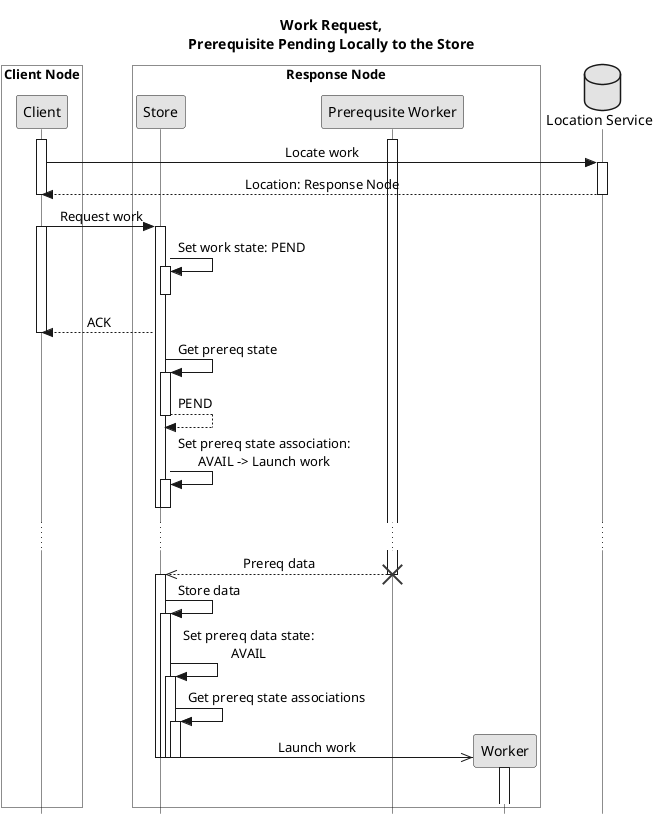 @startuml
skinparam monochrome true
skinparam shadowing false
skinparam style strictuml
skinparam LifelineStrategy nosolid
skinparam sequenceMessageAlign center
title Work Request,\nPrerequisite Pending Locally to the Store


box "Client Node" #ffffff
participant Client as client
end box
box "Response Node" #ffffff
participant Store as store
participant "Prerequsite Worker" as pworker
participant Worker as worker
end box
database "Location Service" as ls

activate pworker
activate client
client -> ls: Locate work
activate ls
return Location: Response Node
deactivate client
client -> store ++: Request work
activate client
store -> store ++--: Set work state: PEND
store --> client: ACK
deactivate client
store -> store ++: Get prereq state
return PEND
store -> store ++--: Set prereq state association:\nAVAIL -> Launch work
deactivate store
...
pworker -->> store: Prereq data
destroy pworker
activate store
store -> store ++: Store data
store -> store ++: Set prereq data state:\nAVAIL
store -> store ++: Get prereq state associations
store ->> worker **: Launch work
deactivate store
deactivate store
deactivate store
deactivate store
activate worker
|||
@enduml
